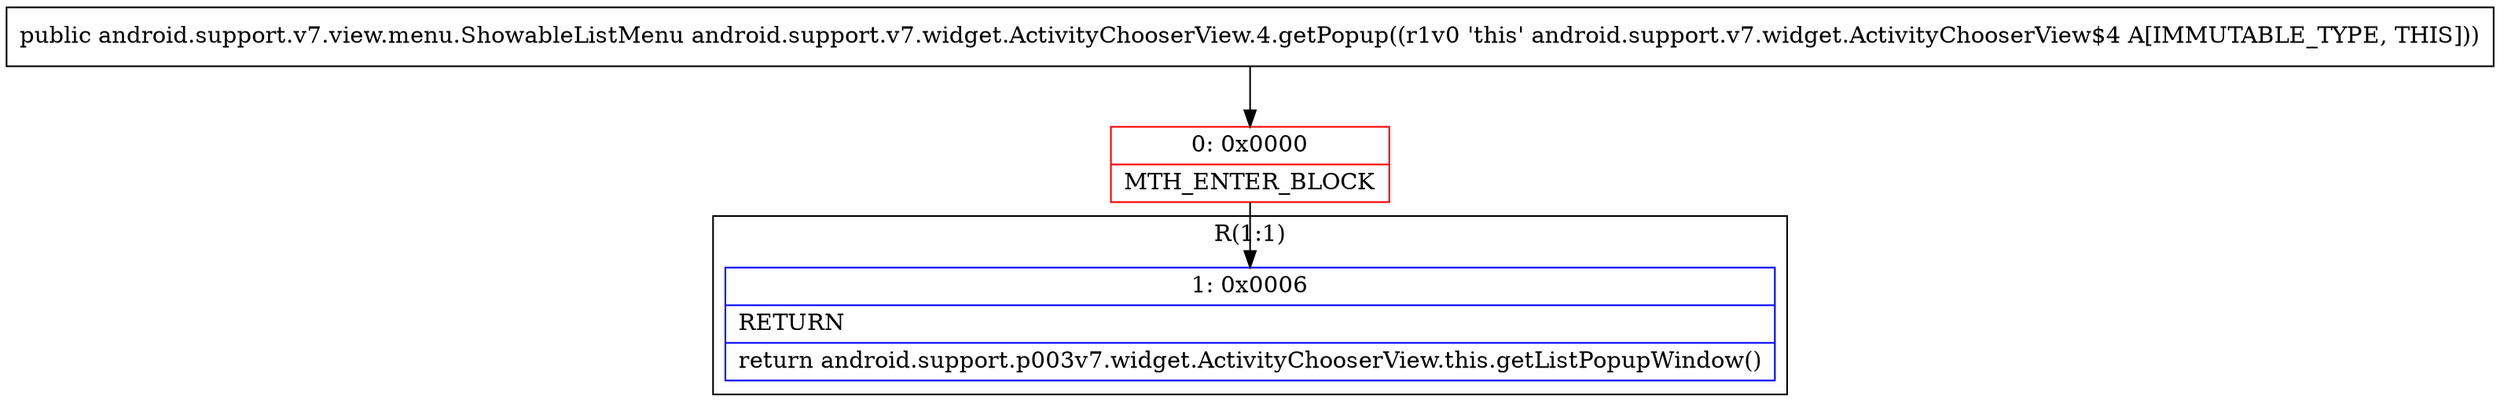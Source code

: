 digraph "CFG forandroid.support.v7.widget.ActivityChooserView.4.getPopup()Landroid\/support\/v7\/view\/menu\/ShowableListMenu;" {
subgraph cluster_Region_1233560454 {
label = "R(1:1)";
node [shape=record,color=blue];
Node_1 [shape=record,label="{1\:\ 0x0006|RETURN\l|return android.support.p003v7.widget.ActivityChooserView.this.getListPopupWindow()\l}"];
}
Node_0 [shape=record,color=red,label="{0\:\ 0x0000|MTH_ENTER_BLOCK\l}"];
MethodNode[shape=record,label="{public android.support.v7.view.menu.ShowableListMenu android.support.v7.widget.ActivityChooserView.4.getPopup((r1v0 'this' android.support.v7.widget.ActivityChooserView$4 A[IMMUTABLE_TYPE, THIS])) }"];
MethodNode -> Node_0;
Node_0 -> Node_1;
}

